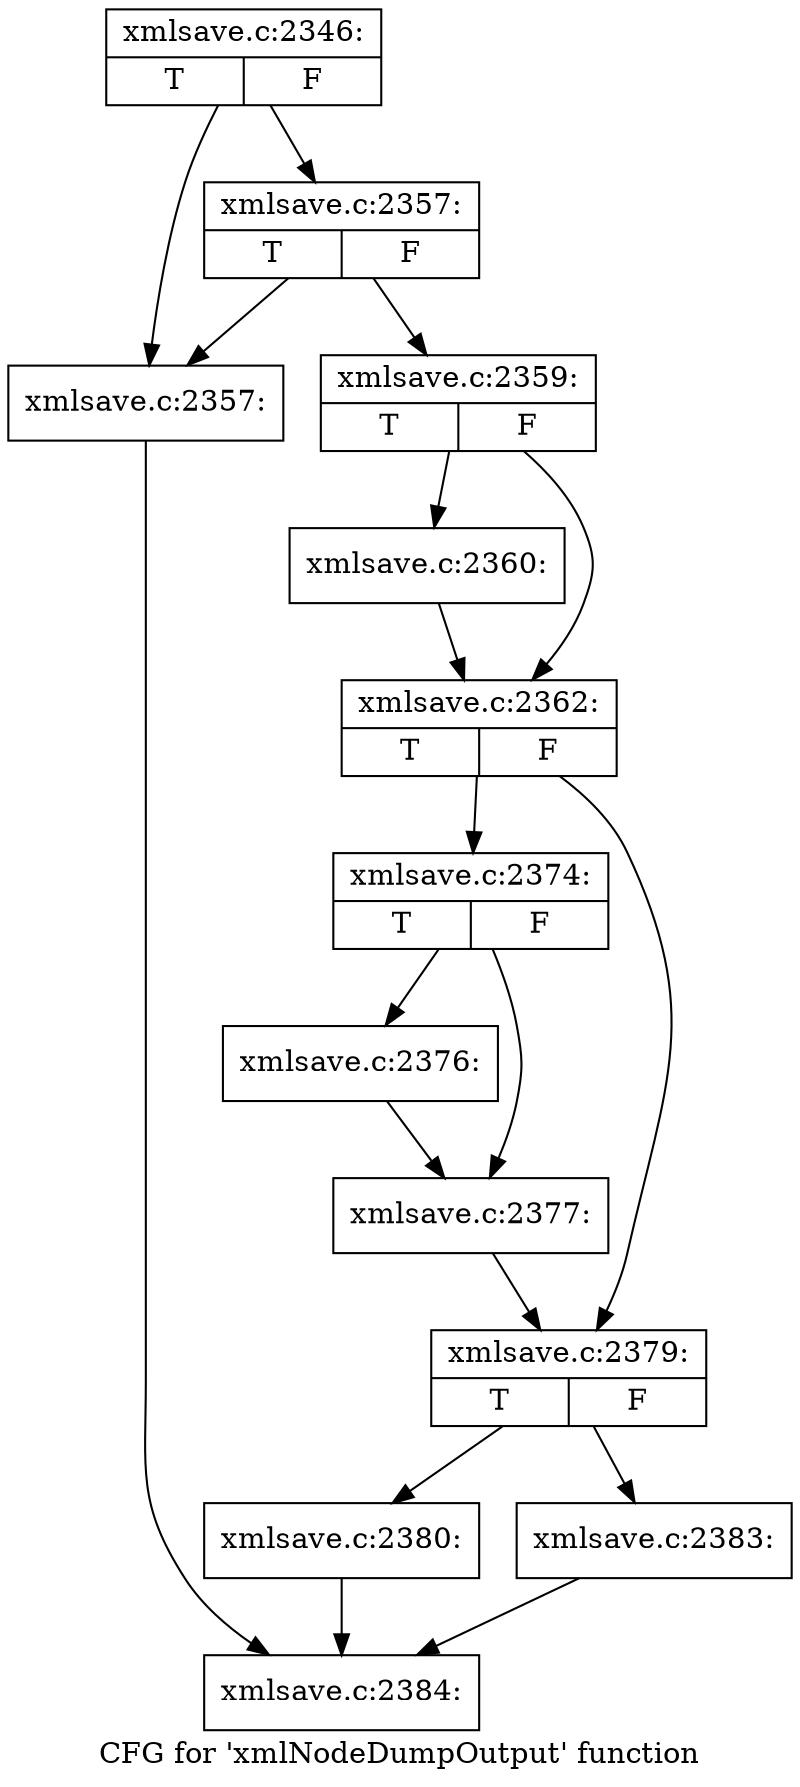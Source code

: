 digraph "CFG for 'xmlNodeDumpOutput' function" {
	label="CFG for 'xmlNodeDumpOutput' function";

	Node0x5645e4018fa0 [shape=record,label="{xmlsave.c:2346:|{<s0>T|<s1>F}}"];
	Node0x5645e4018fa0 -> Node0x5645e40206e0;
	Node0x5645e4018fa0 -> Node0x5645e4020780;
	Node0x5645e4020780 [shape=record,label="{xmlsave.c:2357:|{<s0>T|<s1>F}}"];
	Node0x5645e4020780 -> Node0x5645e40206e0;
	Node0x5645e4020780 -> Node0x5645e4020730;
	Node0x5645e40206e0 [shape=record,label="{xmlsave.c:2357:}"];
	Node0x5645e40206e0 -> Node0x5645e4025f40;
	Node0x5645e4020730 [shape=record,label="{xmlsave.c:2359:|{<s0>T|<s1>F}}"];
	Node0x5645e4020730 -> Node0x5645e3f3a110;
	Node0x5645e4020730 -> Node0x5645e3f3a160;
	Node0x5645e3f3a110 [shape=record,label="{xmlsave.c:2360:}"];
	Node0x5645e3f3a110 -> Node0x5645e3f3a160;
	Node0x5645e3f3a160 [shape=record,label="{xmlsave.c:2362:|{<s0>T|<s1>F}}"];
	Node0x5645e3f3a160 -> Node0x5645e3f43190;
	Node0x5645e3f3a160 -> Node0x5645e4025240;
	Node0x5645e3f43190 [shape=record,label="{xmlsave.c:2374:|{<s0>T|<s1>F}}"];
	Node0x5645e3f43190 -> Node0x5645e4025920;
	Node0x5645e3f43190 -> Node0x5645e4025970;
	Node0x5645e4025920 [shape=record,label="{xmlsave.c:2376:}"];
	Node0x5645e4025920 -> Node0x5645e4025970;
	Node0x5645e4025970 [shape=record,label="{xmlsave.c:2377:}"];
	Node0x5645e4025970 -> Node0x5645e4025240;
	Node0x5645e4025240 [shape=record,label="{xmlsave.c:2379:|{<s0>T|<s1>F}}"];
	Node0x5645e4025240 -> Node0x5645e4025ef0;
	Node0x5645e4025240 -> Node0x5645e4025f90;
	Node0x5645e4025ef0 [shape=record,label="{xmlsave.c:2380:}"];
	Node0x5645e4025ef0 -> Node0x5645e4025f40;
	Node0x5645e4025f90 [shape=record,label="{xmlsave.c:2383:}"];
	Node0x5645e4025f90 -> Node0x5645e4025f40;
	Node0x5645e4025f40 [shape=record,label="{xmlsave.c:2384:}"];
}
